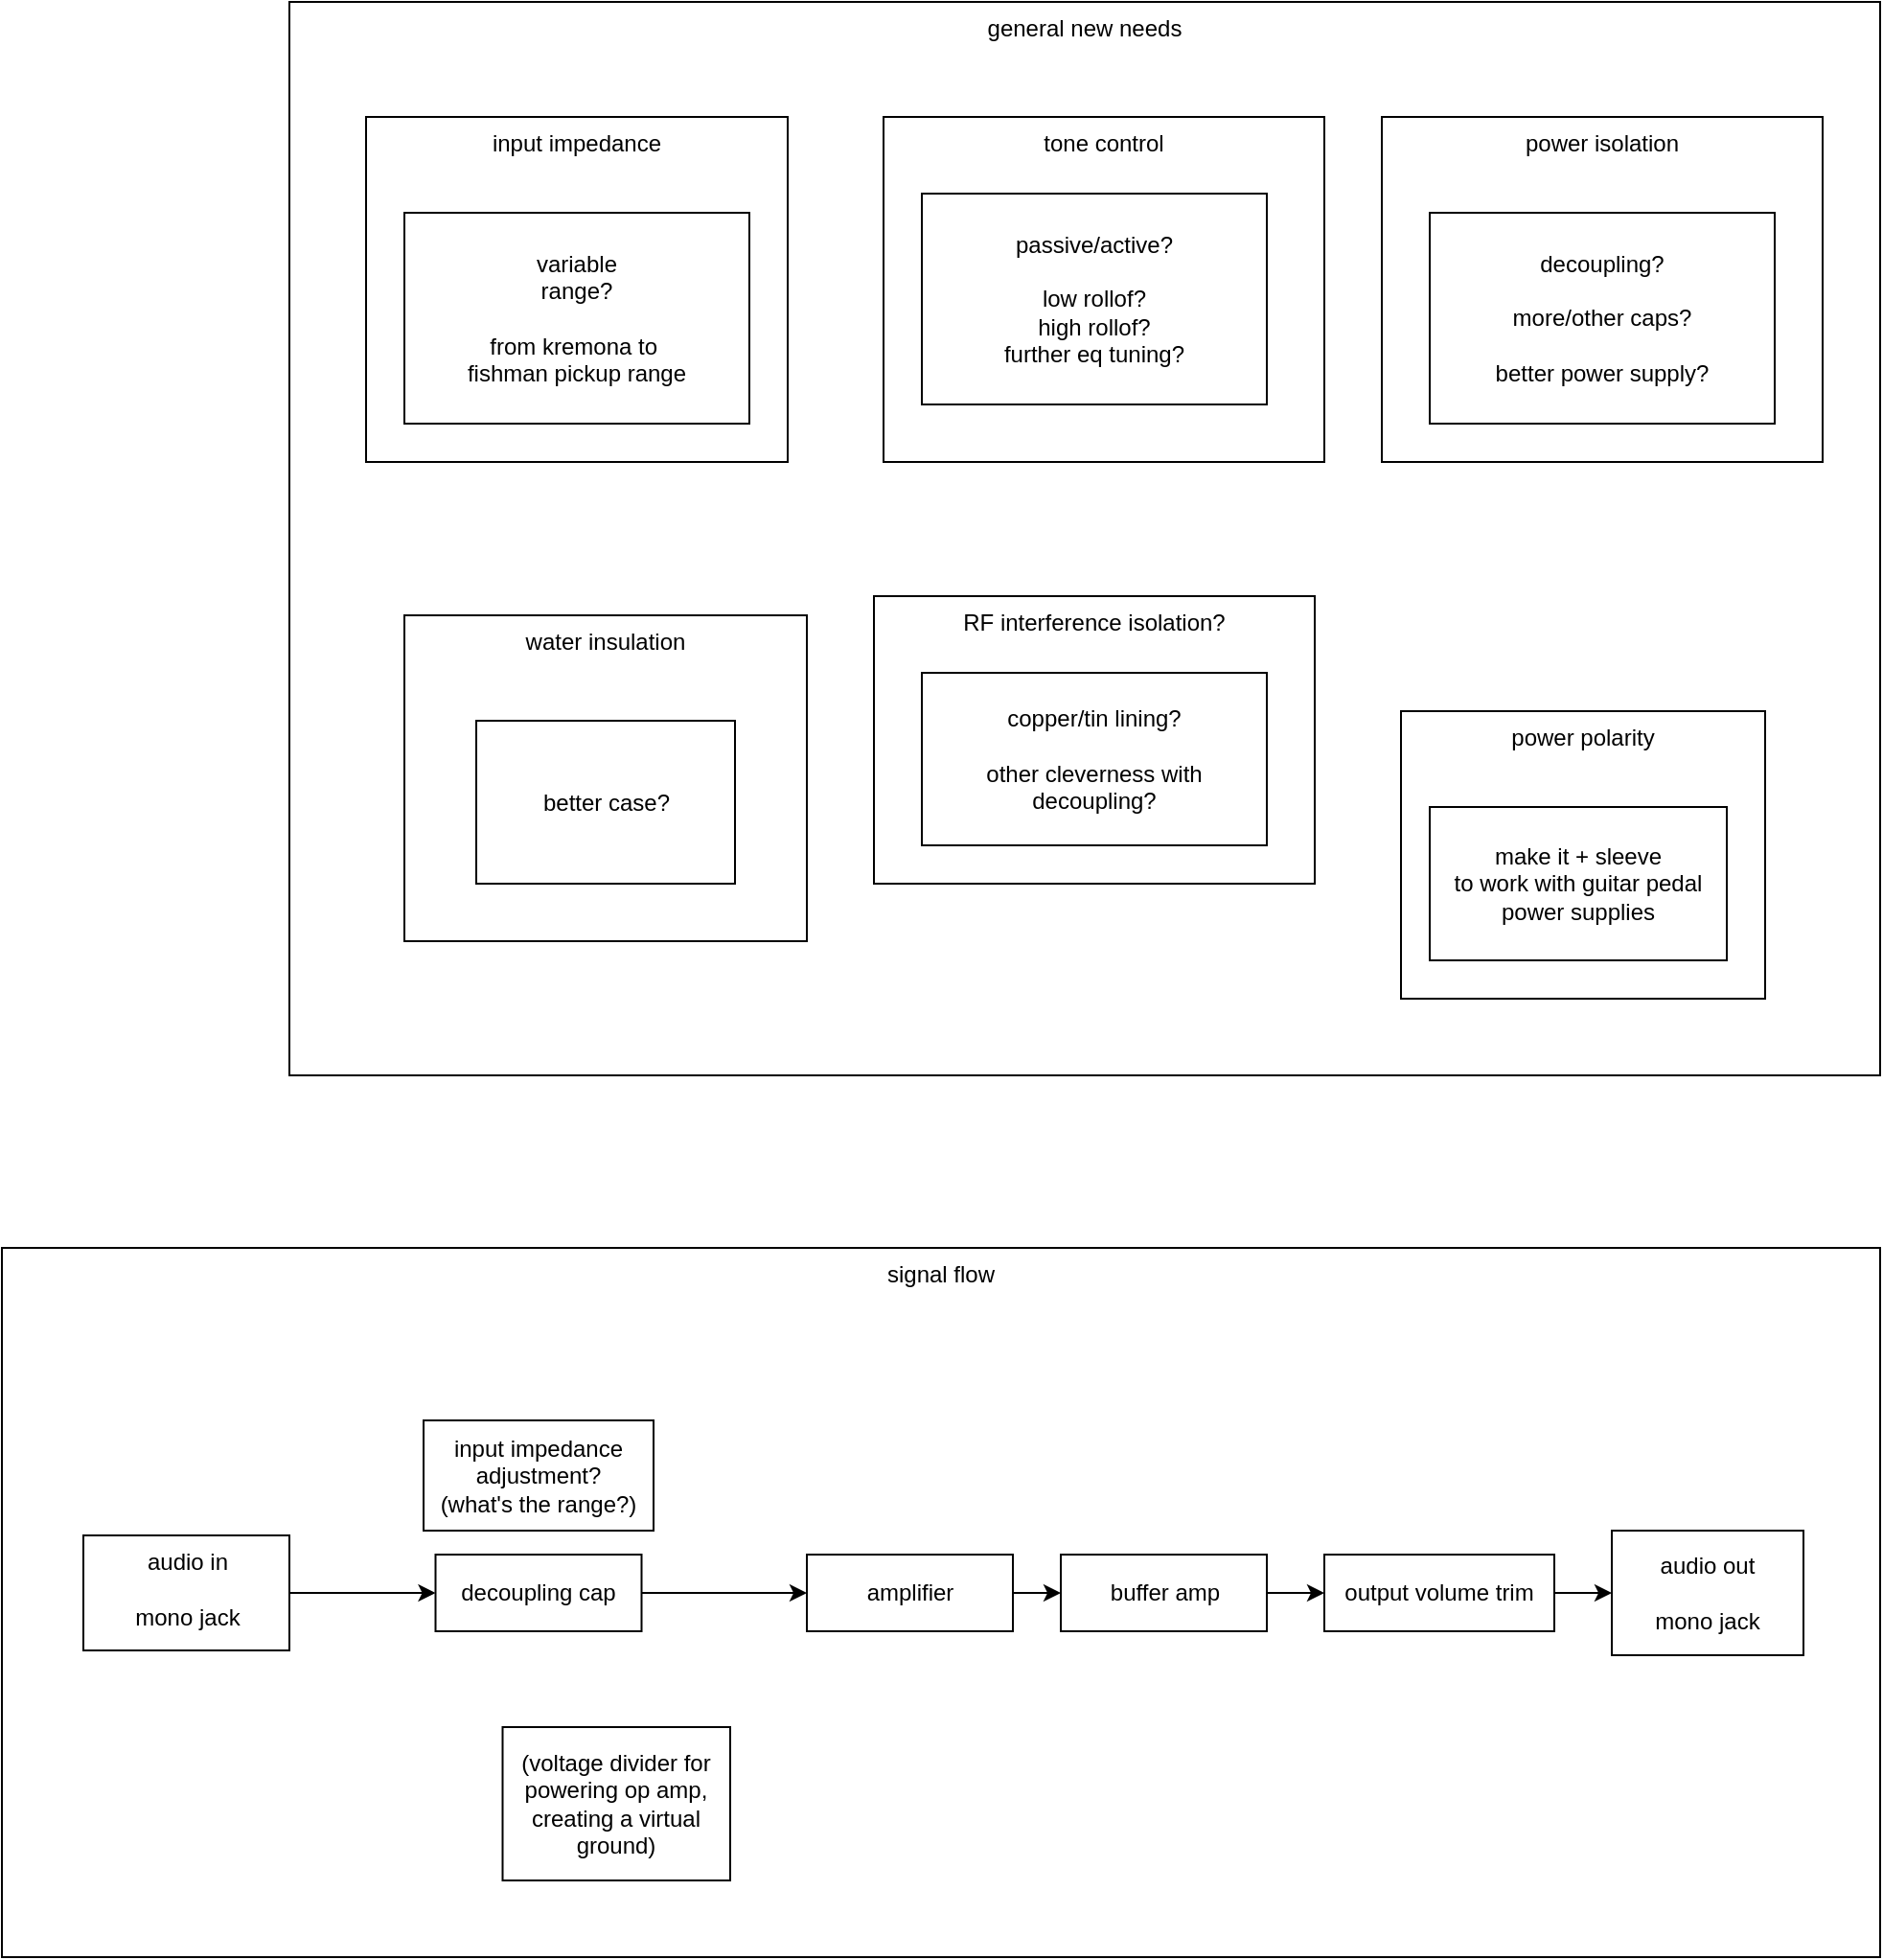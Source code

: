 <mxfile version="24.7.12">
  <diagram name="Page-1" id="wCkrFPbOXwGPSlF-70bw">
    <mxGraphModel dx="1533" dy="368" grid="1" gridSize="10" guides="1" tooltips="1" connect="1" arrows="1" fold="1" page="1" pageScale="1" pageWidth="850" pageHeight="1100" math="0" shadow="0">
      <root>
        <mxCell id="0" />
        <mxCell id="1" parent="0" />
        <mxCell id="baYw27YYxQFGViStPVgP-13" value="general new needs" style="rounded=0;whiteSpace=wrap;html=1;verticalAlign=top;" parent="1" vertex="1">
          <mxGeometry x="10" y="100" width="830" height="560" as="geometry" />
        </mxCell>
        <mxCell id="baYw27YYxQFGViStPVgP-1" value="input impedance" style="rounded=0;whiteSpace=wrap;html=1;verticalAlign=top;" parent="1" vertex="1">
          <mxGeometry x="50" y="160" width="220" height="180" as="geometry" />
        </mxCell>
        <mxCell id="baYw27YYxQFGViStPVgP-2" value="tone control" style="rounded=0;whiteSpace=wrap;html=1;verticalAlign=top;" parent="1" vertex="1">
          <mxGeometry x="320" y="160" width="230" height="180" as="geometry" />
        </mxCell>
        <mxCell id="baYw27YYxQFGViStPVgP-3" value="power isolation" style="rounded=0;whiteSpace=wrap;html=1;verticalAlign=top;" parent="1" vertex="1">
          <mxGeometry x="580" y="160" width="230" height="180" as="geometry" />
        </mxCell>
        <mxCell id="baYw27YYxQFGViStPVgP-4" value="water insulation" style="rounded=0;whiteSpace=wrap;html=1;verticalAlign=top;" parent="1" vertex="1">
          <mxGeometry x="70" y="420" width="210" height="170" as="geometry" />
        </mxCell>
        <mxCell id="baYw27YYxQFGViStPVgP-6" value="power polarity" style="rounded=0;whiteSpace=wrap;html=1;verticalAlign=top;" parent="1" vertex="1">
          <mxGeometry x="590" y="470" width="190" height="150" as="geometry" />
        </mxCell>
        <mxCell id="baYw27YYxQFGViStPVgP-7" value="variable&lt;div&gt;range?&lt;/div&gt;&lt;div&gt;&lt;br&gt;&lt;/div&gt;&lt;div&gt;from kremona to&amp;nbsp;&lt;/div&gt;&lt;div&gt;fishman pickup range&lt;/div&gt;" style="rounded=0;whiteSpace=wrap;html=1;" parent="1" vertex="1">
          <mxGeometry x="70" y="210" width="180" height="110" as="geometry" />
        </mxCell>
        <mxCell id="baYw27YYxQFGViStPVgP-8" value="passive/active?&lt;div&gt;&lt;br&gt;&lt;/div&gt;&lt;div&gt;low rollof?&lt;/div&gt;&lt;div&gt;high rollof?&lt;/div&gt;&lt;div&gt;further eq tuning?&lt;/div&gt;" style="rounded=0;whiteSpace=wrap;html=1;" parent="1" vertex="1">
          <mxGeometry x="340" y="200" width="180" height="110" as="geometry" />
        </mxCell>
        <mxCell id="baYw27YYxQFGViStPVgP-9" value="decoupling?&lt;div&gt;&lt;br&gt;&lt;/div&gt;&lt;div&gt;more/other caps?&lt;/div&gt;&lt;div&gt;&lt;br&gt;&lt;/div&gt;&lt;div&gt;better power supply?&lt;/div&gt;" style="rounded=0;whiteSpace=wrap;html=1;" parent="1" vertex="1">
          <mxGeometry x="605" y="210" width="180" height="110" as="geometry" />
        </mxCell>
        <mxCell id="baYw27YYxQFGViStPVgP-10" value="make it + sleeve&lt;div&gt;to work with guitar pedal power supplies&lt;/div&gt;" style="rounded=0;whiteSpace=wrap;html=1;" parent="1" vertex="1">
          <mxGeometry x="605" y="520" width="155" height="80" as="geometry" />
        </mxCell>
        <mxCell id="baYw27YYxQFGViStPVgP-11" value="RF interference isolation?" style="rounded=0;whiteSpace=wrap;html=1;verticalAlign=top;" parent="1" vertex="1">
          <mxGeometry x="315" y="410" width="230" height="150" as="geometry" />
        </mxCell>
        <mxCell id="baYw27YYxQFGViStPVgP-12" value="copper/tin lining?&lt;div&gt;&lt;br&gt;&lt;/div&gt;&lt;div&gt;other cleverness with decoupling?&lt;/div&gt;" style="rounded=0;whiteSpace=wrap;html=1;" parent="1" vertex="1">
          <mxGeometry x="340" y="450" width="180" height="90" as="geometry" />
        </mxCell>
        <mxCell id="baYw27YYxQFGViStPVgP-14" value="better case?" style="rounded=0;whiteSpace=wrap;html=1;direction=south;" parent="1" vertex="1">
          <mxGeometry x="107.5" y="475" width="135" height="85" as="geometry" />
        </mxCell>
        <mxCell id="baYw27YYxQFGViStPVgP-15" value="signal flow" style="rounded=0;whiteSpace=wrap;html=1;verticalAlign=top;" parent="1" vertex="1">
          <mxGeometry x="-140" y="750" width="980" height="370" as="geometry" />
        </mxCell>
        <mxCell id="baYw27YYxQFGViStPVgP-28" style="edgeStyle=orthogonalEdgeStyle;rounded=0;orthogonalLoop=1;jettySize=auto;html=1;exitX=1;exitY=0.5;exitDx=0;exitDy=0;entryX=0;entryY=0.5;entryDx=0;entryDy=0;" parent="1" source="baYw27YYxQFGViStPVgP-16" target="baYw27YYxQFGViStPVgP-17" edge="1">
          <mxGeometry relative="1" as="geometry" />
        </mxCell>
        <mxCell id="baYw27YYxQFGViStPVgP-16" value="audio in&lt;div&gt;&lt;span style=&quot;background-color: initial;&quot;&gt;&lt;br&gt;&lt;/span&gt;&lt;/div&gt;&lt;div&gt;&lt;span style=&quot;background-color: initial;&quot;&gt;mono jack&lt;/span&gt;&lt;br&gt;&lt;/div&gt;" style="rounded=0;whiteSpace=wrap;html=1;verticalAlign=top;" parent="1" vertex="1">
          <mxGeometry x="-97.5" y="900" width="107.5" height="60" as="geometry" />
        </mxCell>
        <mxCell id="baYw27YYxQFGViStPVgP-29" style="edgeStyle=orthogonalEdgeStyle;rounded=0;orthogonalLoop=1;jettySize=auto;html=1;" parent="1" source="baYw27YYxQFGViStPVgP-17" target="baYw27YYxQFGViStPVgP-18" edge="1">
          <mxGeometry relative="1" as="geometry" />
        </mxCell>
        <mxCell id="baYw27YYxQFGViStPVgP-17" value="decoupling cap" style="rounded=0;whiteSpace=wrap;html=1;verticalAlign=middle;" parent="1" vertex="1">
          <mxGeometry x="86.25" y="910" width="107.5" height="40" as="geometry" />
        </mxCell>
        <mxCell id="baYw27YYxQFGViStPVgP-25" style="edgeStyle=orthogonalEdgeStyle;rounded=0;orthogonalLoop=1;jettySize=auto;html=1;" parent="1" source="baYw27YYxQFGViStPVgP-18" target="baYw27YYxQFGViStPVgP-19" edge="1">
          <mxGeometry relative="1" as="geometry" />
        </mxCell>
        <mxCell id="baYw27YYxQFGViStPVgP-18" value="amplifier" style="rounded=0;whiteSpace=wrap;html=1;verticalAlign=middle;" parent="1" vertex="1">
          <mxGeometry x="280" y="910" width="107.5" height="40" as="geometry" />
        </mxCell>
        <mxCell id="baYw27YYxQFGViStPVgP-26" style="edgeStyle=orthogonalEdgeStyle;rounded=0;orthogonalLoop=1;jettySize=auto;html=1;exitX=1;exitY=0.5;exitDx=0;exitDy=0;entryX=0;entryY=0.5;entryDx=0;entryDy=0;" parent="1" source="baYw27YYxQFGViStPVgP-19" target="baYw27YYxQFGViStPVgP-20" edge="1">
          <mxGeometry relative="1" as="geometry" />
        </mxCell>
        <mxCell id="baYw27YYxQFGViStPVgP-19" value="buffer amp" style="rounded=0;whiteSpace=wrap;html=1;verticalAlign=middle;" parent="1" vertex="1">
          <mxGeometry x="412.5" y="910" width="107.5" height="40" as="geometry" />
        </mxCell>
        <mxCell id="baYw27YYxQFGViStPVgP-27" style="edgeStyle=orthogonalEdgeStyle;rounded=0;orthogonalLoop=1;jettySize=auto;html=1;exitX=1;exitY=0.5;exitDx=0;exitDy=0;entryX=0;entryY=0.5;entryDx=0;entryDy=0;" parent="1" source="baYw27YYxQFGViStPVgP-20" target="baYw27YYxQFGViStPVgP-21" edge="1">
          <mxGeometry relative="1" as="geometry" />
        </mxCell>
        <mxCell id="baYw27YYxQFGViStPVgP-20" value="output volume trim" style="rounded=0;whiteSpace=wrap;html=1;verticalAlign=middle;" parent="1" vertex="1">
          <mxGeometry x="550" y="910" width="120" height="40" as="geometry" />
        </mxCell>
        <mxCell id="baYw27YYxQFGViStPVgP-21" value="audio out&lt;div&gt;&lt;br&gt;&lt;/div&gt;&lt;div&gt;mono jack&lt;/div&gt;" style="rounded=0;whiteSpace=wrap;html=1;verticalAlign=middle;" parent="1" vertex="1">
          <mxGeometry x="700" y="897.5" width="100" height="65" as="geometry" />
        </mxCell>
        <mxCell id="baYw27YYxQFGViStPVgP-22" value="input impedance adjustment?&lt;div&gt;(what&#39;s the range?)&lt;/div&gt;" style="rounded=0;whiteSpace=wrap;html=1;verticalAlign=middle;" parent="1" vertex="1">
          <mxGeometry x="80" y="840" width="120" height="57.5" as="geometry" />
        </mxCell>
        <mxCell id="baYw27YYxQFGViStPVgP-23" value="(voltage divider for powering op amp, creating a virtual ground)" style="rounded=0;whiteSpace=wrap;html=1;verticalAlign=middle;" parent="1" vertex="1">
          <mxGeometry x="121.25" y="1000" width="118.75" height="80" as="geometry" />
        </mxCell>
      </root>
    </mxGraphModel>
  </diagram>
</mxfile>
